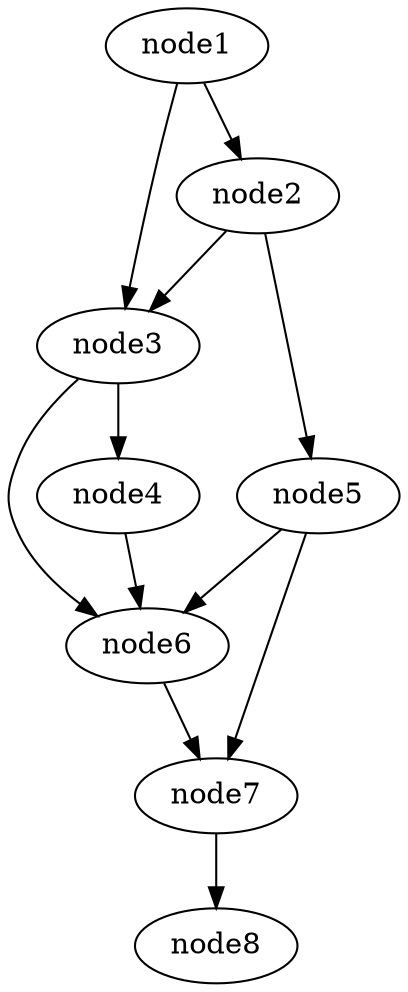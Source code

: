 digraph g{
	node8
	node7 -> node8
	node6 -> node7
	node5 -> node7
	node5 -> node6
	node4 -> node6
	node3 -> node6
	node3 -> node4
	node2 -> node5
	node2 -> node3
	node1 -> node3
	node1 -> node2
}
